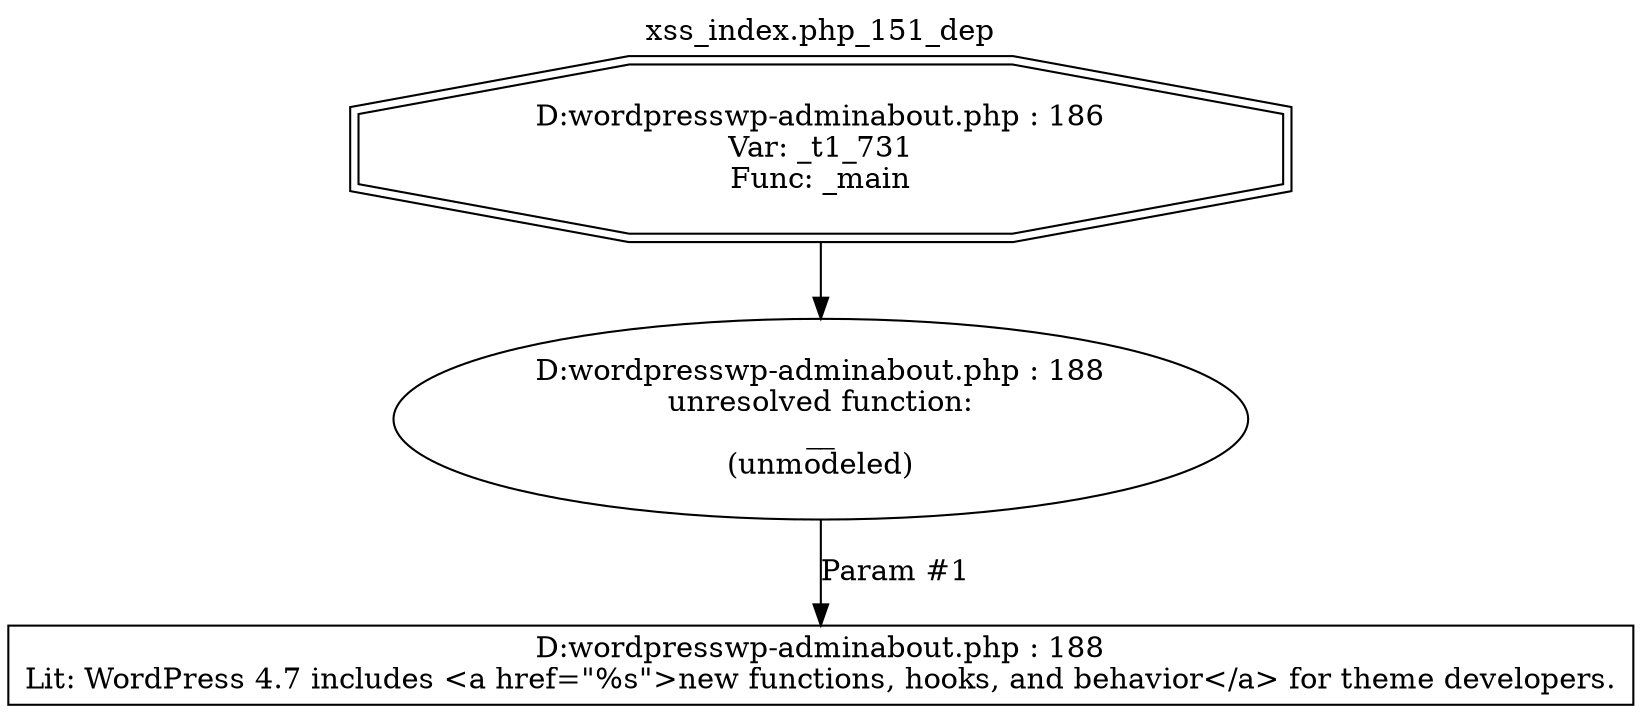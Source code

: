 digraph cfg {
  label="xss_index.php_151_dep";
  labelloc=t;
  n1 [shape=doubleoctagon, label="D:\wordpress\wp-admin\about.php : 186\nVar: _t1_731\nFunc: _main\n"];
  n2 [shape=ellipse, label="D:\wordpress\wp-admin\about.php : 188\nunresolved function:\n__\n(unmodeled)\n"];
  n3 [shape=box, label="D:\wordpress\wp-admin\about.php : 188\nLit: WordPress 4.7 includes <a href=\"%s\">new functions, hooks, and behavior</a> for theme developers.\n"];
  n1 -> n2;
  n2 -> n3[label="Param #1"];
}
